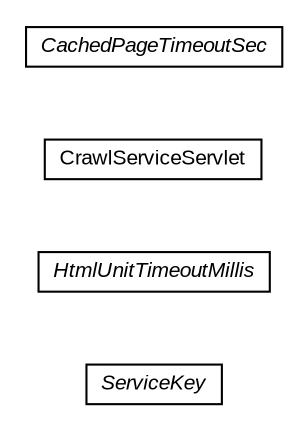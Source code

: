#!/usr/local/bin/dot
#
# Class diagram 
# Generated by UMLGraph version R5_6-24-gf6e263 (http://www.umlgraph.org/)
#

digraph G {
	edge [fontname="arial",fontsize=10,labelfontname="arial",labelfontsize=10];
	node [fontname="arial",fontsize=10,shape=plaintext];
	nodesep=0.25;
	ranksep=0.5;
	rankdir=LR;
	// com.gwtplatform.crawlerservice.server.ServiceKey
	c48721 [label=<<table title="com.gwtplatform.crawlerservice.server.ServiceKey" border="0" cellborder="1" cellspacing="0" cellpadding="2" port="p" href="./ServiceKey.html">
		<tr><td><table border="0" cellspacing="0" cellpadding="1">
<tr><td align="center" balign="center"><font face="arial italic"> ServiceKey </font></td></tr>
		</table></td></tr>
		</table>>, URL="./ServiceKey.html", fontname="arial", fontcolor="black", fontsize=10.0];
	// com.gwtplatform.crawlerservice.server.HtmlUnitTimeoutMillis
	c48722 [label=<<table title="com.gwtplatform.crawlerservice.server.HtmlUnitTimeoutMillis" border="0" cellborder="1" cellspacing="0" cellpadding="2" port="p" href="./HtmlUnitTimeoutMillis.html">
		<tr><td><table border="0" cellspacing="0" cellpadding="1">
<tr><td align="center" balign="center"><font face="arial italic"> HtmlUnitTimeoutMillis </font></td></tr>
		</table></td></tr>
		</table>>, URL="./HtmlUnitTimeoutMillis.html", fontname="arial", fontcolor="black", fontsize=10.0];
	// com.gwtplatform.crawlerservice.server.CrawlServiceServlet
	c48723 [label=<<table title="com.gwtplatform.crawlerservice.server.CrawlServiceServlet" border="0" cellborder="1" cellspacing="0" cellpadding="2" port="p" href="./CrawlServiceServlet.html">
		<tr><td><table border="0" cellspacing="0" cellpadding="1">
<tr><td align="center" balign="center"> CrawlServiceServlet </td></tr>
		</table></td></tr>
		</table>>, URL="./CrawlServiceServlet.html", fontname="arial", fontcolor="black", fontsize=10.0];
	// com.gwtplatform.crawlerservice.server.CachedPageTimeoutSec
	c48724 [label=<<table title="com.gwtplatform.crawlerservice.server.CachedPageTimeoutSec" border="0" cellborder="1" cellspacing="0" cellpadding="2" port="p" href="./CachedPageTimeoutSec.html">
		<tr><td><table border="0" cellspacing="0" cellpadding="1">
<tr><td align="center" balign="center"><font face="arial italic"> CachedPageTimeoutSec </font></td></tr>
		</table></td></tr>
		</table>>, URL="./CachedPageTimeoutSec.html", fontname="arial", fontcolor="black", fontsize=10.0];
}

